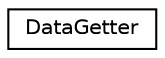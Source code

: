 digraph "Graphical Class Hierarchy"
{
  edge [fontname="Helvetica",fontsize="10",labelfontname="Helvetica",labelfontsize="10"];
  node [fontname="Helvetica",fontsize="10",shape=record];
  rankdir="LR";
  Node0 [label="DataGetter",height=0.2,width=0.4,color="black", fillcolor="white", style="filled",URL="$classDataGetter.html"];
}
